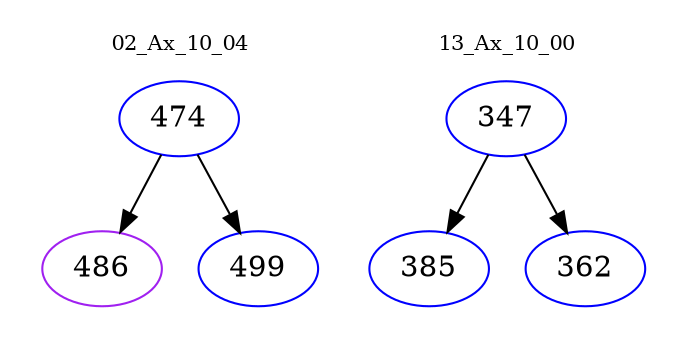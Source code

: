 digraph{
subgraph cluster_0 {
color = white
label = "02_Ax_10_04";
fontsize=10;
T0_474 [label="474", color="blue"]
T0_474 -> T0_486 [color="black"]
T0_486 [label="486", color="purple"]
T0_474 -> T0_499 [color="black"]
T0_499 [label="499", color="blue"]
}
subgraph cluster_1 {
color = white
label = "13_Ax_10_00";
fontsize=10;
T1_347 [label="347", color="blue"]
T1_347 -> T1_385 [color="black"]
T1_385 [label="385", color="blue"]
T1_347 -> T1_362 [color="black"]
T1_362 [label="362", color="blue"]
}
}
